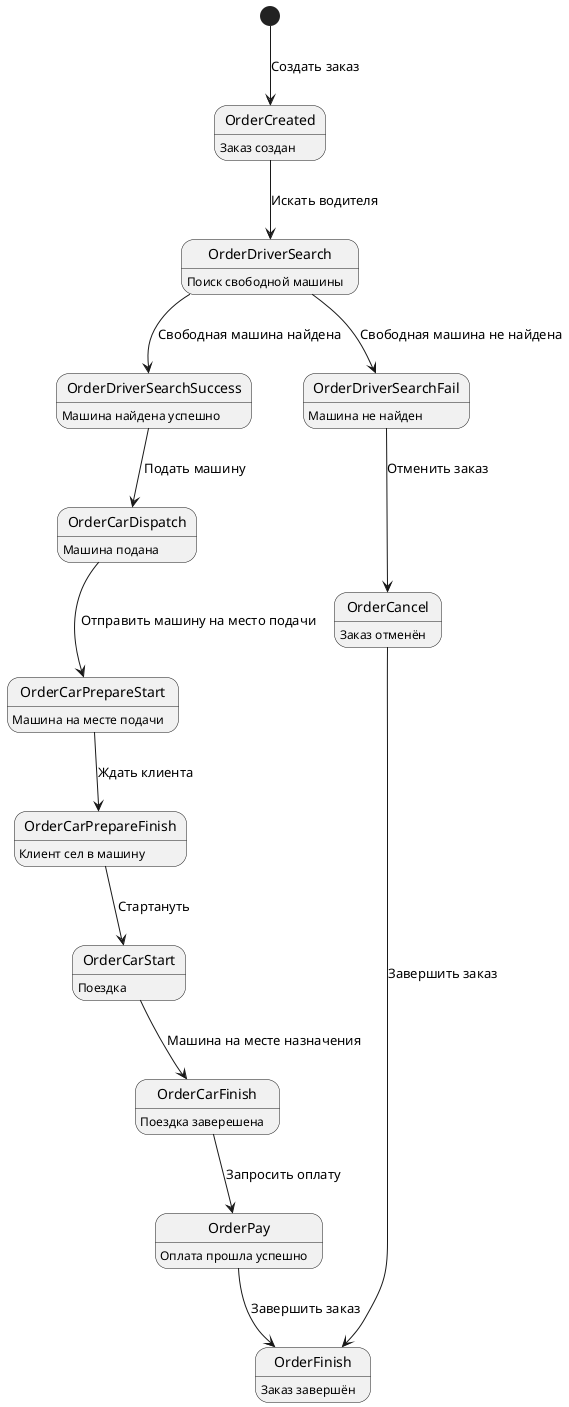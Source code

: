 @startuml

[*]     --> OrderCreated :Создать заказ
OrderCreated :Заказ создан
OrderCreated-->OrderDriverSearch :Искать водителя
OrderDriverSearch :Поиск свободной машины
OrderDriverSearch-->OrderDriverSearchSuccess :Свободная машина найдена
OrderDriverSearch-->OrderDriverSearchFail :Свободная машина не найдена
OrderDriverSearchSuccess :Машина найдена успешно

OrderDriverSearchSuccess-->OrderCarDispatch :Подать машину
OrderCarDispatch :Машина подана

OrderCarDispatch-->OrderCarPrepareStart :Отправить машину на место подачи
OrderCarPrepareStart :Машина на месте подачи
OrderCarPrepareStart-->OrderCarPrepareFinish :Ждать клиента
OrderCarPrepareFinish :Клиент сел в машину
OrderCarPrepareFinish-->OrderCarStart :Стартануть
OrderCarStart:Поездка
OrderCarStart-->OrderCarFinish :Машина на месте назначения
OrderCarFinish:Поездка заверешена
OrderCarFinish-->OrderPay :Запросить оплату
OrderPay :Оплата прошла успешно
OrderPay-->OrderFinish :Завершить заказ

OrderDriverSearchFail :Машина не найден
OrderDriverSearchFail-->OrderCancel :Отменить заказ
OrderCancel :Заказ отменён
OrderCancel-->OrderFinish :Завершить заказ
OrderFinish :Заказ завершён


@enduml
